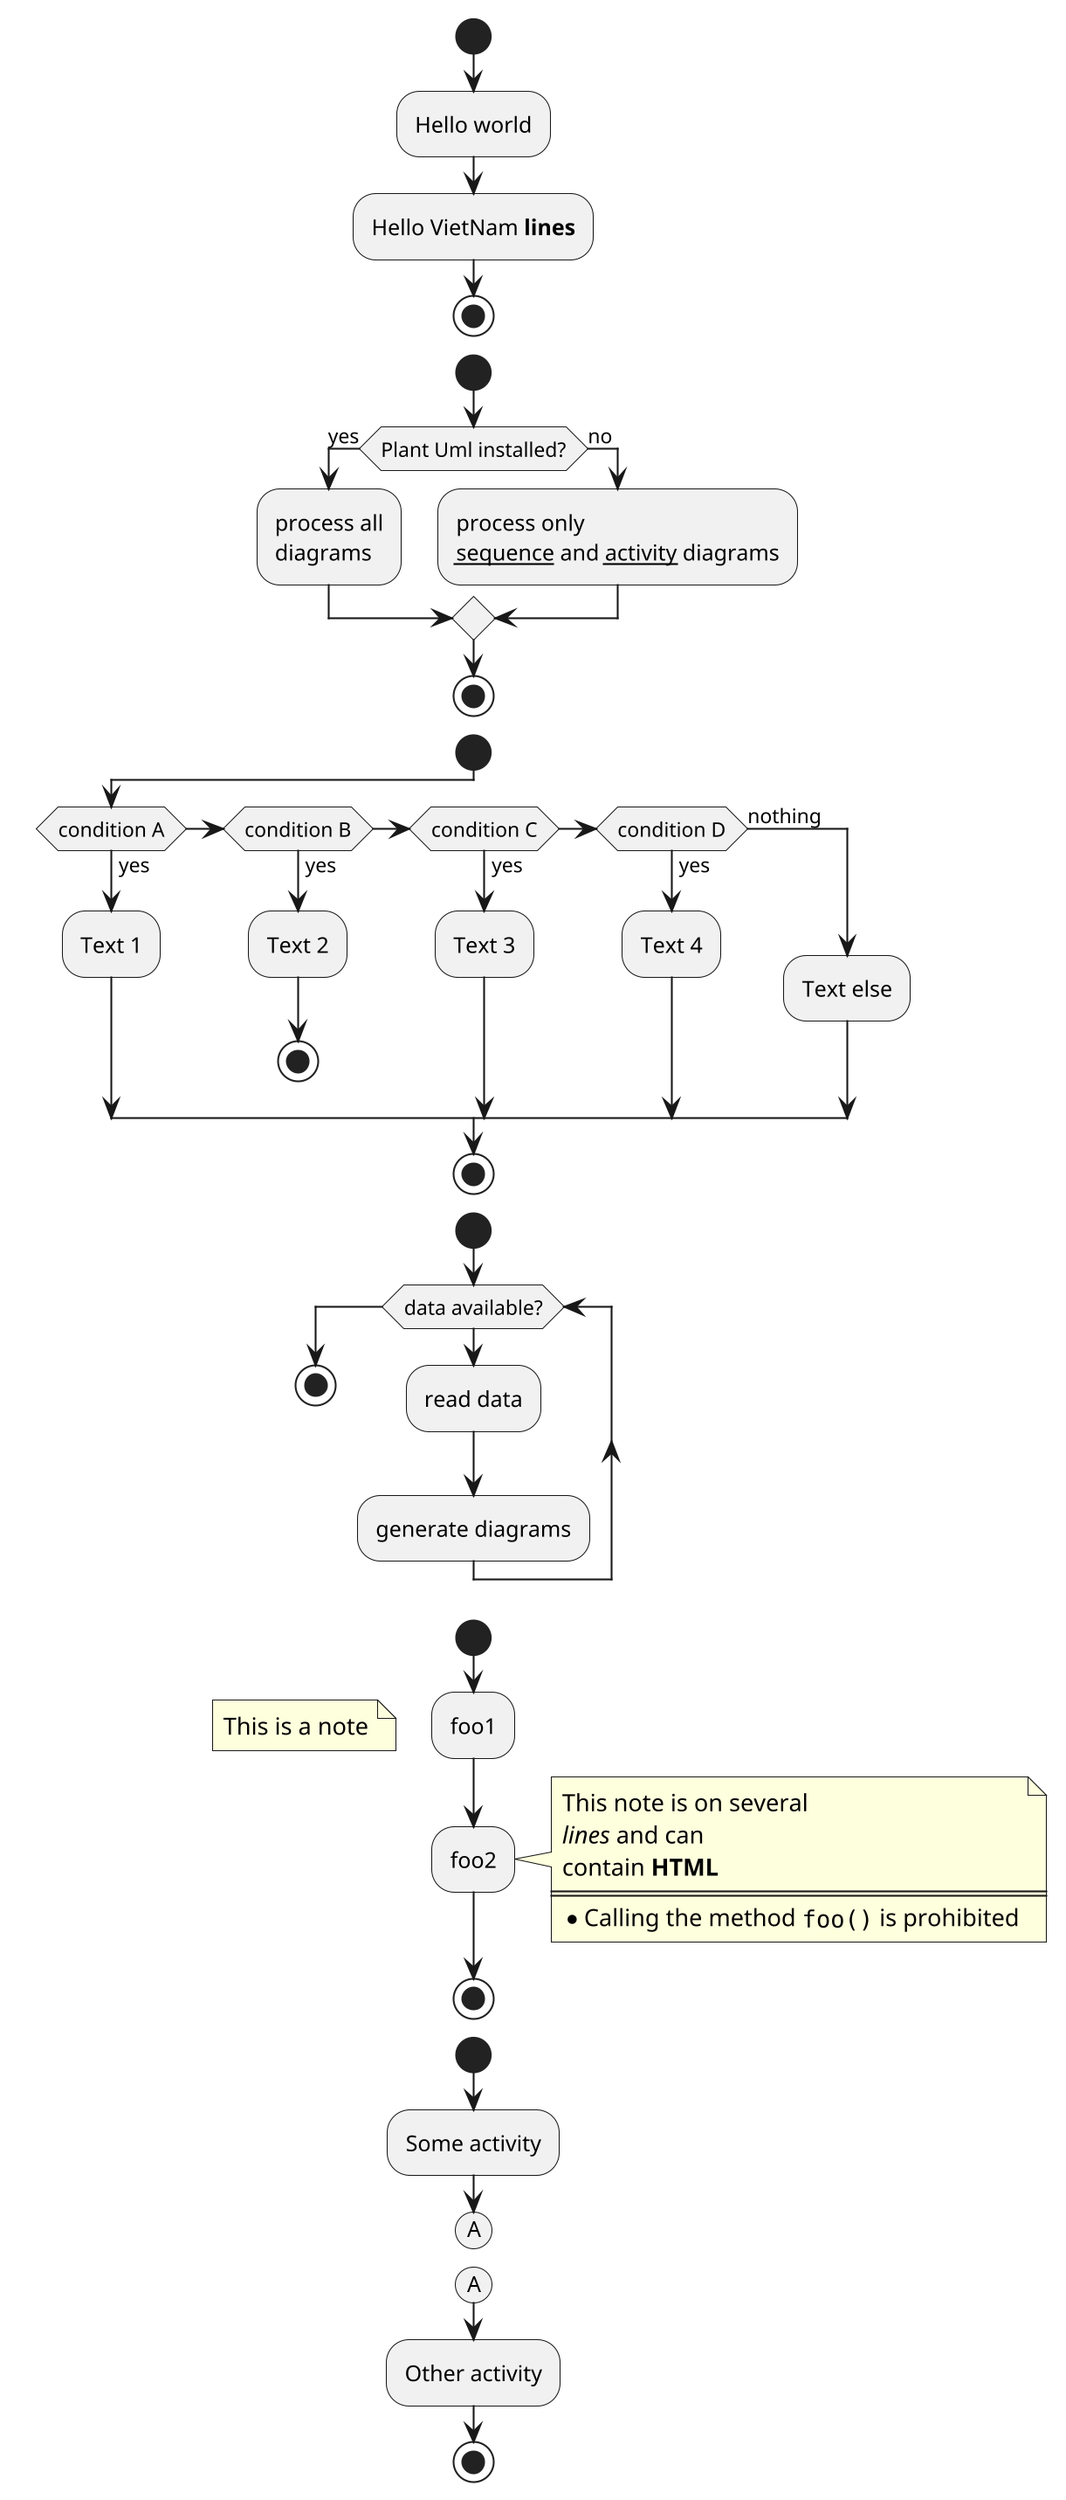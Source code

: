 @startuml
skinparam dpi 200

' Hello World sample
start
:Hello world;
:Hello VietNam **lines**;
stop


' The if..else condition
start
if (Plant Uml installed?) then (yes)
  :process all\ndiagrams;
else (no)
  :process only
  __sequence__ and __activity__ diagrams;
endif
stop

' Another if..elseif
start
if (condition A) then (yes)
  :Text 1;
elseif (condition B) then (yes)
  :Text 2;
  stop
elseif (condition C) then (yes)
  :Text 3;
elseif (condition D) then (yes)
  :Text 4;
else (nothing)
  :Text else;
endif
stop

' The while loop
start
while (data available?)
  :read data;
  :generate diagrams;
endwhile
stop

' Using nodes
start
:foo1;
floating note left: This is a note
:foo2;
note right
  This note is on several
  //lines// and can
  contain <b>HTML</b>
  ====
  * Calling the method ""foo()"" is prohibited
end note
stop

' Using Connector
start
:Some activity;
(A)
detach
(A)
:Other activity;
stop

@enduml